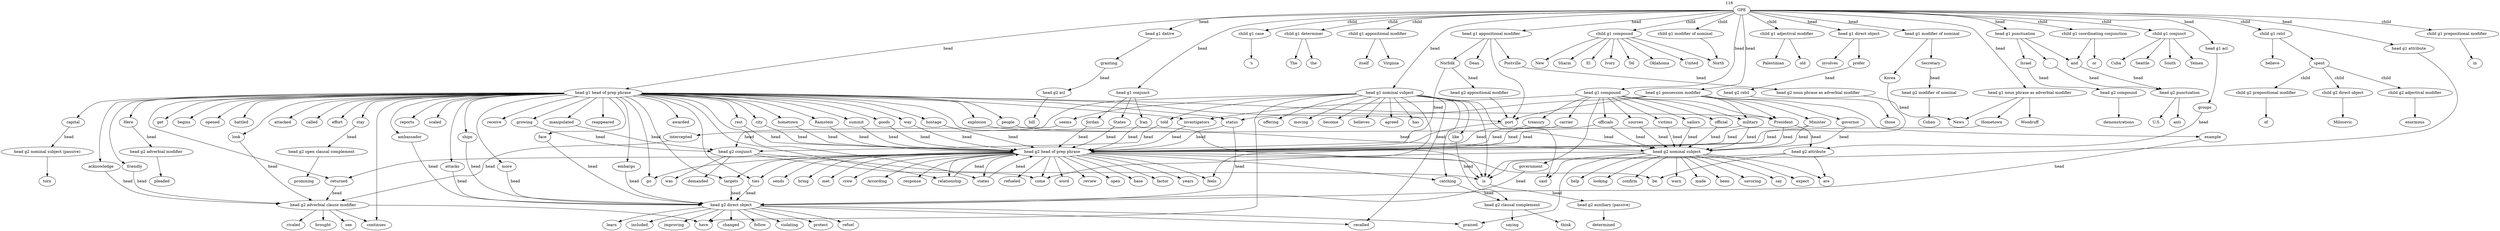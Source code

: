 strict digraph  {
GPE [weight=116, xlabel=116];
"head g1 head of prep phrase" [weight=51, lp="-1.1861681796924297"];
explosion [weight=1, lp="-4.276666119016055"];
"head g2 nominal subject" [weight=14, lp="0.0"];
help [weight=1, lp="-2.9444389791664403"];
summit [weight=1, lp="-4.276666119016055"];
"head g2 head of prep phrase" [weight=27, lp="0.0"];
word [weight=1, lp="-3.8066624897703196"];
"head g1 dative" [weight=1, lp="-5.117993812416755"];
granting [weight=1, lp="0.0"];
"head g2 acl" [weight=1, lp="0.0"];
bill [weight=1, lp="0.0"];
"head g1 possession modifier" [weight=8, lp="-3.0385522707369197"];
status [weight=2, lp="-2.0794415416798357"];
"child g1 case" [weight=8, lp="-3.0385522707369197"];
"'s" [weight=8, lp="0.0"];
review [weight=1, lp="-3.8066624897703196"];
"head g1 nominal subject" [weight=18, lp="-2.227622054520591"];
agreed [weight=2, lp="-2.803360380906535"];
goods [weight=1, lp="-4.276666119016055"];
"child g1 determiner" [weight=16, lp="-2.3454050901769743"];
the [weight=13, lp="-0.2076393647782444"];
open [weight=1, lp="-3.8066624897703196"];
continues [weight=2, lp="-1.3862943611198904"];
returned [weight=2, lp="-3.1135153092103742"];
"child g1 appositional modifier" [weight=3, lp="-4.019381523748645"];
Virginia [weight=2, lp="-0.4054651081081645"];
"head g2 adverbial clause modifier" [weight=5, lp="0.0"];
"head g1 appositional modifier" [weight=5, lp="-3.508555899982655"];
Norfolk [weight=2, lp="-1.3862943611198904"];
way [weight=1, lp="-4.276666119016055"];
is [weight=9, lp="-1.6094379124341"];
capital [weight=1, lp="-4.276666119016055"];
"child g1 compound" [weight=10, lp="-2.8154087194227095"];
Ivory [weight=1, lp="-2.3978952727983707"];
"head g2 nominal subject (passive)" [weight=1, lp="0.0"];
torn [weight=1, lp="0.0"];
have [weight=3, lp="-1.6094379124341003"];
feels [weight=2, lp="-3.1135153092103742"];
"head g1 noun phrase as adverbial modifier" [weight=7, lp="-3.172083663361442"];
Hometown [weight=1, lp="-2.0794415416798357"];
face [weight=1, lp="-4.276666119016055"];
"head g2 direct object" [weight=11, lp="0.0"];
changed [weight=1, lp="-2.70805020110221"];
catching [weight=2, lp="-3.1135153092103742"];
"head g2 clausal complement" [weight=2, lp="0.0"];
think [weight=1, lp="-0.6931471805599453"];
rest [weight=1, lp="-4.276666119016055"];
look [weight=1, lp="-4.276666119016055"];
see [weight=1, lp="-2.0794415416798357"];
has [weight=2, lp="-2.803360380906535"];
"head g1 direct object" [weight=2, lp="-4.42484663185681"];
prefer [weight=1, lp="-0.6931471805599453"];
"child g1 adjectival modifier" [weight=2, lp="-4.42484663185681"];
old [weight=1, lp="-0.6931471805599453"];
"head g2 relcl" [weight=1, lp="0.0"];
those [weight=1, lp="0.0"];
governor [weight=1, lp="-2.772588722239781"];
looking [weight=1, lp="-2.9444389791664403"];
example [weight=1, lp="-2.772588722239781"];
follow [weight=1, lp="-2.70805020110221"];
hometown [weight=1, lp="-4.276666119016055"];
be [weight=2, lp="-3.1135153092103742"];
Postville [weight=1, lp="-2.0794415416798357"];
"head g2 noun phrase as adverbial modifier" [weight=1, lp="0.0"];
News [weight=6, lp="0.0"];
go [weight=3, lp="-2.7080502011022096"];
"head g1 compound" [weight=14, lp="-2.478936482801497"];
President [weight=4, lp="-1.5581446180465497"];
"head g2 attribute" [weight=3, lp="0.0"];
"head g1 attribute" [weight=1, lp="-5.117993812416755"];
North [weight=2, lp="0.0"];
get [weight=1, lp="-4.276666119016055"];
begins [weight=1, lp="-4.276666119016055"];
Palestinian [weight=1, lp="-0.6931471805599453"];
opened [weight=1, lp="-4.276666119016055"];
battled [weight=1, lp="-4.276666119016055"];
military [weight=2, lp="-2.251291798606495"];
said [weight=3, lp="-1.8458266904983305"];
growing [weight=1, lp="-4.276666119016055"];
itself [weight=1, lp="-1.0986122886681098"];
"head g2 conjunct" [weight=4, lp="0.0"];
come [weight=3, lp="-2.7080502011022096"];
attacked [weight=1, lp="-4.276666119016055"];
Tel [weight=1, lp="-2.3978952727983707"];
called [weight=1, lp="-4.276666119016055"];
Ramstein [weight=1, lp="-4.276666119016055"];
base [weight=1, lp="-3.8066624897703196"];
port [weight=4, lp="0.0"];
"head g2 appositional modifier" [weight=1, lp="-3.332204510175204"];
effort [weight=1, lp="-4.276666119016055"];
acknowledge [weight=1, lp="-4.276666119016055"];
Oklahoma [weight=1, lp="-2.3978952727983707"];
rivaled [weight=1, lp="-2.0794415416798357"];
official [weight=1, lp="-2.9444389791664403"];
praised [weight=2, lp="-2.0149030205422647"];
government [weight=1, lp="-2.9444389791664403"];
"head g1 punctuation" [weight=3, lp="-4.019381523748645"];
"-" [weight=1, lp="-1.791759469228055"];
"head g2 punctuation" [weight=2, lp="0.0"];
"U.S." [weight=1, lp="-0.6931471805599453"];
and [weight=4, lp="-0.2231435513142097"];
anti [weight=1, lp="-0.6931471805599453"];
Israel [weight=1, lp="-1.791759469228055"];
"head g2 compound" [weight=1, lp="0.0"];
demonstrations [weight=1, lp="0.0"];
relationship [weight=2, lp="-3.1135153092103742"];
United [weight=2, lp="-1.7047480922384253"];
"child g1 coordinating conjunction" [weight=4, lp="-3.7316994512968646"];
"child g1 conjunct" [weight=4, lp="-3.7316994512968646"];
Yemen [weight=1, lp="-1.3862943611198906"];
factor [weight=1, lp="-3.8066624897703196"];
"head g1 conjunct" [weight=3, lp="-4.019381523748645"];
States [weight=1, lp="-1.0986122886681098"];
involves [weight=1, lp="-0.6931471805599453"];
intercepted [weight=1, lp="-3.4965075614664802"];
brought [weight=1, lp="-2.0794415416798357"];
embargo [weight=1, lp="-4.276666119016055"];
violating [weight=1, lp="-2.70805020110221"];
reports [weight=1, lp="-4.276666119016055"];
sources [weight=1, lp="-2.9444389791664403"];
confirm [weight=1, lp="-2.9444389791664403"];
officials [weight=4, lp="-1.5581446180465497"];
warn [weight=1, lp="-2.9444389791664403"];
scaled [weight=1, lp="-4.276666119016055"];
"child g1 relcl" [weight=2, lp="-4.42484663185681"];
believe [weight=1, lp="-0.6931471805599453"];
Here [weight=1, lp="-4.276666119016055"];
New [weight=2, lp="-1.7047480922384253"];
"head g2 adverbial modifier" [weight=1, lp="0.0"];
pleaded [weight=1, lp="0.0"];
seems [weight=1, lp="-3.4965075614664802"];
spent [weight=1, lp="-0.6931471805599453"];
demanded [weight=1, lp="-2.6390573296152584"];
"child g2 adjectival modifier" [weight=1, lp="-1.0986122886681098"];
enormous [weight=1, lp="0.0"];
"child g2 prepositional modifier" [weight=1, lp="-1.0986122886681098"];
of [weight=1, lp="0.0"];
"child g2 direct object" [weight=1, lp="-1.0986122886681098"];
Milosevic [weight=1, lp="0.0"];
offering [weight=1, lp="-3.4965075614664802"];
like [weight=1, lp="-3.4965075614664802"];
saying [weight=1, lp="-0.6931471805599453"];
made [weight=1, lp="-2.9444389791664403"];
manipulated [weight=1, lp="-4.276666119016055"];
moving [weight=1, lp="-3.4965075614664802"];
The [weight=3, lp="-1.6739764335716714"];
told [weight=1, lp="-3.4965075614664802"];
was [weight=1, lp="-2.6390573296152584"];
recalled [weight=2, lp="-2.0149030205422647"];
ambassador [weight=1, lp="-4.276666119016055"];
attacks [weight=1, lp="-4.276666119016055"];
protest [weight=1, lp="-2.70805020110221"];
receive [weight=1, lp="-4.276666119016055"];
hostage [weight=1, lp="-4.276666119016055"];
years [weight=1, lp="-3.8066624897703196"];
victims [weight=1, lp="-2.9444389791664403"];
been [weight=1, lp="-2.9444389791664403"];
treasury [weight=1, lp="-2.9444389791664403"];
states [weight=2, lp="-3.1135153092103742"];
or [weight=1, lp="-1.6094379124341003"];
Cuba [weight=1, lp="-1.3862943611198906"];
sends [weight=1, lp="-3.8066624897703196"];
Iran [weight=1, lp="-1.0986122886681098"];
city [weight=1, lp="-4.276666119016055"];
Sharm [weight=1, lp="-2.3978952727983707"];
El [weight=1, lp="-2.3978952727983707"];
bring [weight=1, lp="-3.8066624897703196"];
people [weight=1, lp="-4.276666119016055"];
savoring [weight=1, lp="-2.9444389791664403"];
become [weight=1, lp="-3.4965075614664802"];
reappeared [weight=1, lp="-4.276666119016055"];
Minister [weight=2, lp="-2.0794415416798357"];
stay [weight=1, lp="-4.276666119016055"];
"head g2 open clausal complement" [weight=1, lp="0.0"];
promising [weight=1, lp="0.0"];
met [weight=1, lp="-3.8066624897703196"];
Woodruff [weight=1, lp="-2.0794415416798357"];
"head g1 modifier of nominal" [weight=2, lp="-4.42484663185681"];
Secretary [weight=1, lp="-0.6931471805599453"];
"head g2 modifier of nominal" [weight=1, lp="0.0"];
Cohen [weight=1, lp="0.0"];
ships [weight=1, lp="-4.276666119016055"];
refuel [weight=1, lp="-2.70805020110221"];
carrier [weight=1, lp="-2.9444389791664403"];
crew [weight=1, lp="-3.8066624897703196"];
According [weight=1, lp="-3.8066624897703196"];
investigators [weight=2, lp="-2.251291798606495"];
"head g2 auxiliary (passive)" [weight=1, lp="0.0"];
determined [weight=1, lp="0.0"];
response [weight=1, lp="-3.8066624897703196"];
believes [weight=1, lp="-3.4965075614664802"];
"head g1 acl" [weight=1, lp="-5.117993812416755"];
groups [weight=1, lp="0.0"];
"child g1 prepositional modifier" [weight=1, lp="-5.117993812416755"];
in [weight=1, lp="0.0"];
are [weight=2, lp="-2.251291798606495"];
say [weight=1, lp="-2.9444389791664403"];
friendly [weight=1, lp="-4.276666119016055"];
expect [weight=1, lp="-2.9444389791664403"];
sailors [weight=1, lp="-2.9444389791664403"];
Dean [weight=1, lp="-2.0794415416798357"];
more [weight=1, lp="-4.276666119016055"];
learn [weight=1, lp="-2.70805020110221"];
targets [weight=2, lp="-3.1135153092103742"];
Seattle [weight=1, lp="-1.3862943611198906"];
included [weight=1, lp="-2.70805020110221"];
Jordan [weight=1, lp="-1.0986122886681098"];
refueled [weight=2, lp="-3.1135153092103742"];
awarded [weight=1, lp="-4.276666119016055"];
Korea [weight=1, lp="-0.6931471805599453"];
South [weight=1, lp="-1.3862943611198906"];
ties [weight=2, lp="-3.1135153092103742"];
"child g1 modifier of nominal" [weight=1, lp="-5.117993812416755"];
improving [weight=1, lp="-2.70805020110221"];
GPE -> "head g1 head of prep phrase"  [label=head];
GPE -> "head g1 dative"  [label=head];
GPE -> "head g1 possession modifier"  [label=head];
GPE -> "child g1 case"  [label=child];
GPE -> "head g1 nominal subject"  [label=head];
GPE -> "child g1 determiner"  [label=child];
GPE -> "child g1 appositional modifier"  [label=child];
GPE -> "head g1 appositional modifier"  [label=head];
GPE -> "child g1 compound"  [label=child];
GPE -> "head g1 noun phrase as adverbial modifier"  [label=head];
GPE -> "head g1 direct object"  [label=head];
GPE -> "child g1 adjectival modifier"  [label=child];
GPE -> "head g1 compound"  [label=head];
GPE -> "head g1 attribute"  [label=head];
GPE -> "head g1 punctuation"  [label=head];
GPE -> "child g1 coordinating conjunction"  [label=child];
GPE -> "child g1 conjunct"  [label=child];
GPE -> "head g1 conjunct"  [label=head];
GPE -> "child g1 relcl"  [label=child];
GPE -> "head g1 modifier of nominal"  [label=head];
GPE -> "head g1 acl"  [label=head];
GPE -> "child g1 prepositional modifier"  [label=child];
GPE -> "child g1 modifier of nominal"  [label=child];
"head g1 head of prep phrase" -> explosion;
"head g1 head of prep phrase" -> summit;
"head g1 head of prep phrase" -> goods;
"head g1 head of prep phrase" -> continues;
"head g1 head of prep phrase" -> returned;
"head g1 head of prep phrase" -> way;
"head g1 head of prep phrase" -> capital;
"head g1 head of prep phrase" -> face;
"head g1 head of prep phrase" -> rest;
"head g1 head of prep phrase" -> look;
"head g1 head of prep phrase" -> hometown;
"head g1 head of prep phrase" -> go;
"head g1 head of prep phrase" -> get;
"head g1 head of prep phrase" -> begins;
"head g1 head of prep phrase" -> opened;
"head g1 head of prep phrase" -> battled;
"head g1 head of prep phrase" -> growing;
"head g1 head of prep phrase" -> attacked;
"head g1 head of prep phrase" -> called;
"head g1 head of prep phrase" -> Ramstein;
"head g1 head of prep phrase" -> effort;
"head g1 head of prep phrase" -> is;
"head g1 head of prep phrase" -> acknowledge;
"head g1 head of prep phrase" -> relationship;
"head g1 head of prep phrase" -> embargo;
"head g1 head of prep phrase" -> reports;
"head g1 head of prep phrase" -> status;
"head g1 head of prep phrase" -> scaled;
"head g1 head of prep phrase" -> Here;
"head g1 head of prep phrase" -> President;
"head g1 head of prep phrase" -> manipulated;
"head g1 head of prep phrase" -> ambassador;
"head g1 head of prep phrase" -> attacks;
"head g1 head of prep phrase" -> receive;
"head g1 head of prep phrase" -> hostage;
"head g1 head of prep phrase" -> states;
"head g1 head of prep phrase" -> city;
"head g1 head of prep phrase" -> people;
"head g1 head of prep phrase" -> reappeared;
"head g1 head of prep phrase" -> stay;
"head g1 head of prep phrase" -> ships;
"head g1 head of prep phrase" -> investigators;
"head g1 head of prep phrase" -> friendly;
"head g1 head of prep phrase" -> more;
"head g1 head of prep phrase" -> targets;
"head g1 head of prep phrase" -> port;
"head g1 head of prep phrase" -> awarded;
"head g1 head of prep phrase" -> ties;
explosion -> "head g2 nominal subject"  [label=head];
"head g2 nominal subject" -> help;
"head g2 nominal subject" -> looking;
"head g2 nominal subject" -> said;
"head g2 nominal subject" -> praised;
"head g2 nominal subject" -> confirm;
"head g2 nominal subject" -> warn;
"head g2 nominal subject" -> made;
"head g2 nominal subject" -> been;
"head g2 nominal subject" -> savoring;
"head g2 nominal subject" -> come;
"head g2 nominal subject" -> say;
"head g2 nominal subject" -> expect;
"head g2 nominal subject" -> are;
summit -> "head g2 head of prep phrase"  [label=head];
"head g2 head of prep phrase" -> word;
"head g2 head of prep phrase" -> review;
"head g2 head of prep phrase" -> open;
"head g2 head of prep phrase" -> returned;
"head g2 head of prep phrase" -> is;
"head g2 head of prep phrase" -> feels;
"head g2 head of prep phrase" -> catching;
"head g2 head of prep phrase" -> be;
"head g2 head of prep phrase" -> base;
"head g2 head of prep phrase" -> go;
"head g2 head of prep phrase" -> factor;
"head g2 head of prep phrase" -> relationship;
"head g2 head of prep phrase" -> years;
"head g2 head of prep phrase" -> come;
"head g2 head of prep phrase" -> sends;
"head g2 head of prep phrase" -> states;
"head g2 head of prep phrase" -> bring;
"head g2 head of prep phrase" -> met;
"head g2 head of prep phrase" -> crew;
"head g2 head of prep phrase" -> According;
"head g2 head of prep phrase" -> response;
"head g2 head of prep phrase" -> targets;
"head g2 head of prep phrase" -> refueled;
"head g2 head of prep phrase" -> ties;
"head g1 dative" -> granting;
granting -> "head g2 acl"  [label=head];
"head g2 acl" -> bill;
"head g1 possession modifier" -> status;
"head g1 possession modifier" -> governor;
"head g1 possession modifier" -> example;
"head g1 possession modifier" -> military;
"head g1 possession modifier" -> Minister;
"head g1 possession modifier" -> President;
"head g1 possession modifier" -> port;
status -> "head g2 head of prep phrase"  [label=head];
status -> "head g2 direct object"  [label=head];
"child g1 case" -> "'s";
"head g1 nominal subject" -> agreed;
"head g1 nominal subject" -> have;
"head g1 nominal subject" -> feels;
"head g1 nominal subject" -> catching;
"head g1 nominal subject" -> has;
"head g1 nominal subject" -> intercepted;
"head g1 nominal subject" -> seems;
"head g1 nominal subject" -> offering;
"head g1 nominal subject" -> like;
"head g1 nominal subject" -> moving;
"head g1 nominal subject" -> said;
"head g1 nominal subject" -> told;
"head g1 nominal subject" -> recalled;
"head g1 nominal subject" -> become;
"head g1 nominal subject" -> is;
"head g1 nominal subject" -> believes;
goods -> "head g2 head of prep phrase"  [label=head];
"child g1 determiner" -> the;
"child g1 determiner" -> The;
returned -> "head g2 adverbial clause modifier"  [label=head];
"child g1 appositional modifier" -> Virginia;
"child g1 appositional modifier" -> itself;
"head g2 adverbial clause modifier" -> continues;
"head g2 adverbial clause modifier" -> see;
"head g2 adverbial clause modifier" -> rivaled;
"head g2 adverbial clause modifier" -> brought;
"head g2 adverbial clause modifier" -> have;
"head g1 appositional modifier" -> Norfolk;
"head g1 appositional modifier" -> Postville;
"head g1 appositional modifier" -> port;
"head g1 appositional modifier" -> Dean;
Norfolk -> "head g2 head of prep phrase"  [label=head];
Norfolk -> "head g2 appositional modifier"  [label=head];
way -> "head g2 head of prep phrase"  [label=head];
is -> "head g2 auxiliary (passive)"  [label=head];
capital -> "head g2 nominal subject (passive)"  [label=head];
"child g1 compound" -> Ivory;
"child g1 compound" -> North;
"child g1 compound" -> Tel;
"child g1 compound" -> Oklahoma;
"child g1 compound" -> United;
"child g1 compound" -> New;
"child g1 compound" -> Sharm;
"child g1 compound" -> El;
"head g2 nominal subject (passive)" -> torn;
"head g1 noun phrase as adverbial modifier" -> Hometown;
"head g1 noun phrase as adverbial modifier" -> News;
"head g1 noun phrase as adverbial modifier" -> Woodruff;
Hometown -> "head g2 head of prep phrase"  [label=head];
face -> "head g2 direct object"  [label=head];
"head g2 direct object" -> changed;
"head g2 direct object" -> follow;
"head g2 direct object" -> praised;
"head g2 direct object" -> violating;
"head g2 direct object" -> have;
"head g2 direct object" -> recalled;
"head g2 direct object" -> protest;
"head g2 direct object" -> refuel;
"head g2 direct object" -> learn;
"head g2 direct object" -> included;
"head g2 direct object" -> improving;
catching -> "head g2 clausal complement"  [label=head];
"head g2 clausal complement" -> think;
"head g2 clausal complement" -> saying;
rest -> "head g2 head of prep phrase"  [label=head];
look -> "head g2 adverbial clause modifier"  [label=head];
"head g1 direct object" -> prefer;
"head g1 direct object" -> involves;
prefer -> "head g2 relcl"  [label=head];
"child g1 adjectival modifier" -> old;
"child g1 adjectival modifier" -> Palestinian;
"head g2 relcl" -> those;
governor -> "head g2 nominal subject"  [label=head];
example -> "head g2 direct object"  [label=head];
hometown -> "head g2 head of prep phrase"  [label=head];
Postville -> "head g2 noun phrase as adverbial modifier"  [label=head];
"head g2 noun phrase as adverbial modifier" -> News;
"head g1 compound" -> President;
"head g1 compound" -> official;
"head g1 compound" -> government;
"head g1 compound" -> sources;
"head g1 compound" -> officials;
"head g1 compound" -> victims;
"head g1 compound" -> treasury;
"head g1 compound" -> carrier;
"head g1 compound" -> investigators;
"head g1 compound" -> military;
"head g1 compound" -> sailors;
President -> "head g2 attribute"  [label=head];
President -> "head g2 nominal subject"  [label=head];
"head g2 attribute" -> be;
"head g2 attribute" -> is;
"head g2 attribute" -> are;
"head g1 attribute" -> is;
military -> "head g2 nominal subject"  [label=head];
military -> "head g2 head of prep phrase"  [label=head];
growing -> "head g2 conjunct"  [label=head];
"head g2 conjunct" -> come;
"head g2 conjunct" -> demanded;
"head g2 conjunct" -> is;
"head g2 conjunct" -> was;
Ramstein -> "head g2 head of prep phrase"  [label=head];
port -> "head g2 head of prep phrase"  [label=head];
"head g2 appositional modifier" -> port;
acknowledge -> "head g2 adverbial clause modifier"  [label=head];
official -> "head g2 nominal subject"  [label=head];
government -> "head g2 direct object"  [label=head];
"head g1 punctuation" -> "-";
"head g1 punctuation" -> and;
"head g1 punctuation" -> Israel;
"-" -> "head g2 punctuation"  [label=head];
"head g2 punctuation" -> "U.S.";
"head g2 punctuation" -> anti;
and -> "head g2 punctuation"  [label=head];
Israel -> "head g2 compound"  [label=head];
"head g2 compound" -> demonstrations;
relationship -> "head g2 head of prep phrase"  [label=head];
"child g1 coordinating conjunction" -> and;
"child g1 coordinating conjunction" -> or;
"child g1 conjunct" -> Yemen;
"child g1 conjunct" -> Cuba;
"child g1 conjunct" -> Seattle;
"child g1 conjunct" -> South;
"head g1 conjunct" -> States;
"head g1 conjunct" -> Iran;
"head g1 conjunct" -> Jordan;
States -> "head g2 head of prep phrase"  [label=head];
intercepted -> "head g2 adverbial clause modifier"  [label=head];
embargo -> "head g2 direct object"  [label=head];
sources -> "head g2 nominal subject"  [label=head];
officials -> "head g2 nominal subject"  [label=head];
officials -> "head g2 head of prep phrase"  [label=head];
"child g1 relcl" -> believe;
"child g1 relcl" -> spent;
Here -> "head g2 adverbial modifier"  [label=head];
"head g2 adverbial modifier" -> pleaded;
seems -> "head g2 conjunct"  [label=head];
spent -> "child g2 adjectival modifier"  [label=child];
spent -> "child g2 prepositional modifier"  [label=child];
spent -> "child g2 direct object"  [label=child];
"child g2 adjectival modifier" -> enormous;
"child g2 prepositional modifier" -> of;
"child g2 direct object" -> Milosevic;
like -> "head g2 clausal complement"  [label=head];
manipulated -> "head g2 conjunct"  [label=head];
told -> "head g2 conjunct"  [label=head];
ambassador -> "head g2 direct object"  [label=head];
attacks -> "head g2 direct object"  [label=head];
hostage -> "head g2 head of prep phrase"  [label=head];
victims -> "head g2 nominal subject"  [label=head];
treasury -> "head g2 head of prep phrase"  [label=head];
states -> "head g2 head of prep phrase"  [label=head];
Iran -> "head g2 head of prep phrase"  [label=head];
city -> "head g2 head of prep phrase"  [label=head];
people -> "head g2 nominal subject"  [label=head];
Minister -> "head g2 nominal subject"  [label=head];
Minister -> "head g2 head of prep phrase"  [label=head];
stay -> "head g2 open clausal complement"  [label=head];
"head g2 open clausal complement" -> promising;
"head g1 modifier of nominal" -> Secretary;
"head g1 modifier of nominal" -> Korea;
Secretary -> "head g2 modifier of nominal"  [label=head];
"head g2 modifier of nominal" -> Cohen;
ships -> "head g2 direct object"  [label=head];
carrier -> "head g2 head of prep phrase"  [label=head];
investigators -> "head g2 head of prep phrase"  [label=head];
"head g2 auxiliary (passive)" -> determined;
"head g1 acl" -> groups;
groups -> "head g2 attribute"  [label=head];
"child g1 prepositional modifier" -> in;
friendly -> "head g2 adverbial clause modifier"  [label=head];
sailors -> "head g2 nominal subject"  [label=head];
more -> "head g2 direct object"  [label=head];
targets -> "head g2 direct object"  [label=head];
Jordan -> "head g2 head of prep phrase"  [label=head];
Korea -> "head g2 head of prep phrase"  [label=head];
ties -> "head g2 direct object"  [label=head];
"child g1 modifier of nominal" -> North;
}
